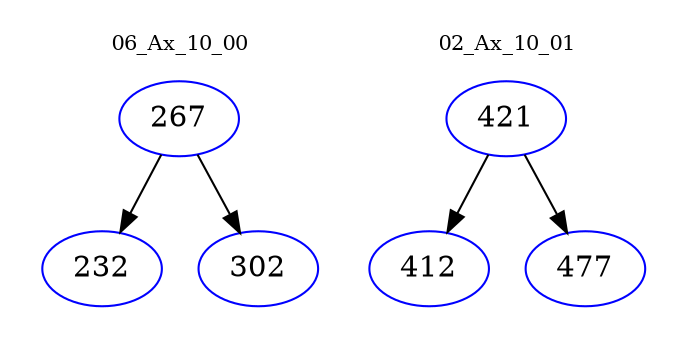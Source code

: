 digraph{
subgraph cluster_0 {
color = white
label = "06_Ax_10_00";
fontsize=10;
T0_267 [label="267", color="blue"]
T0_267 -> T0_232 [color="black"]
T0_232 [label="232", color="blue"]
T0_267 -> T0_302 [color="black"]
T0_302 [label="302", color="blue"]
}
subgraph cluster_1 {
color = white
label = "02_Ax_10_01";
fontsize=10;
T1_421 [label="421", color="blue"]
T1_421 -> T1_412 [color="black"]
T1_412 [label="412", color="blue"]
T1_421 -> T1_477 [color="black"]
T1_477 [label="477", color="blue"]
}
}
